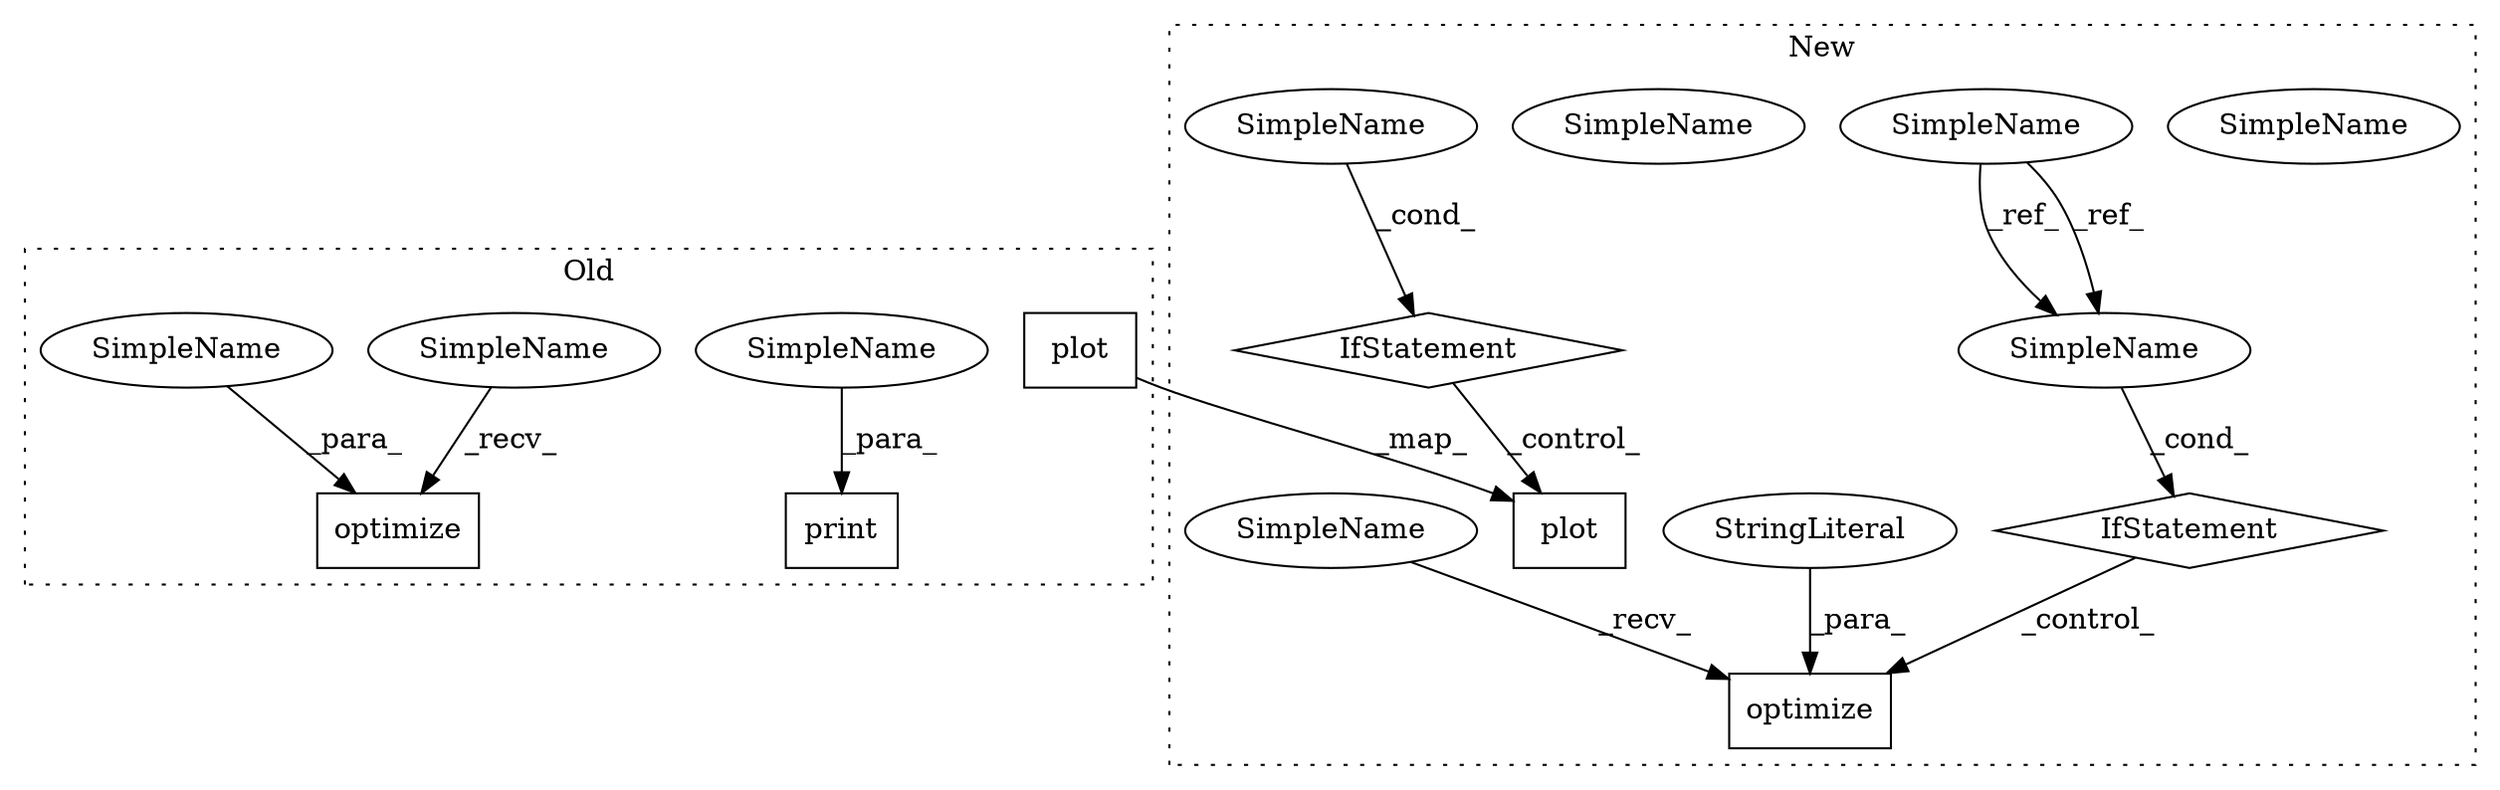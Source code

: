 digraph G {
subgraph cluster0 {
1 [label="optimize" a="32" s="9176,9194" l="9,1" shape="box"];
3 [label="plot" a="32" s="9203,9234" l="10,2" shape="box"];
5 [label="print" a="32" s="9242,9249" l="6,1" shape="box"];
12 [label="SimpleName" a="42" s="9248" l="1" shape="ellipse"];
13 [label="SimpleName" a="42" s="9174" l="1" shape="ellipse"];
17 [label="SimpleName" a="42" s="9185" l="9" shape="ellipse"];
label = "Old";
style="dotted";
}
subgraph cluster1 {
2 [label="IfStatement" a="25" s="358,366" l="4,2" shape="diamond"];
4 [label="plot" a="32" s="378,411" l="12,2" shape="box"];
6 [label="optimize" a="32" s="326,345" l="9,1" shape="box"];
7 [label="SimpleName" a="42" s="306" l="8" shape="ellipse"];
8 [label="IfStatement" a="25" s="302,314" l="4,2" shape="diamond"];
9 [label="SimpleName" a="42" s="103" l="8" shape="ellipse"];
10 [label="SimpleName" a="42" s="362" l="4" shape="ellipse"];
11 [label="StringLiteral" a="45" s="335" l="6" shape="ellipse"];
14 [label="SimpleName" a="42" s="362" l="4" shape="ellipse"];
15 [label="SimpleName" a="42" s="306" l="8" shape="ellipse"];
16 [label="SimpleName" a="42" s="324" l="1" shape="ellipse"];
label = "New";
style="dotted";
}
2 -> 4 [label="_control_"];
3 -> 4 [label="_map_"];
8 -> 6 [label="_control_"];
9 -> 15 [label="_ref_"];
9 -> 15 [label="_ref_"];
11 -> 6 [label="_para_"];
12 -> 5 [label="_para_"];
13 -> 1 [label="_recv_"];
14 -> 2 [label="_cond_"];
15 -> 8 [label="_cond_"];
16 -> 6 [label="_recv_"];
17 -> 1 [label="_para_"];
}